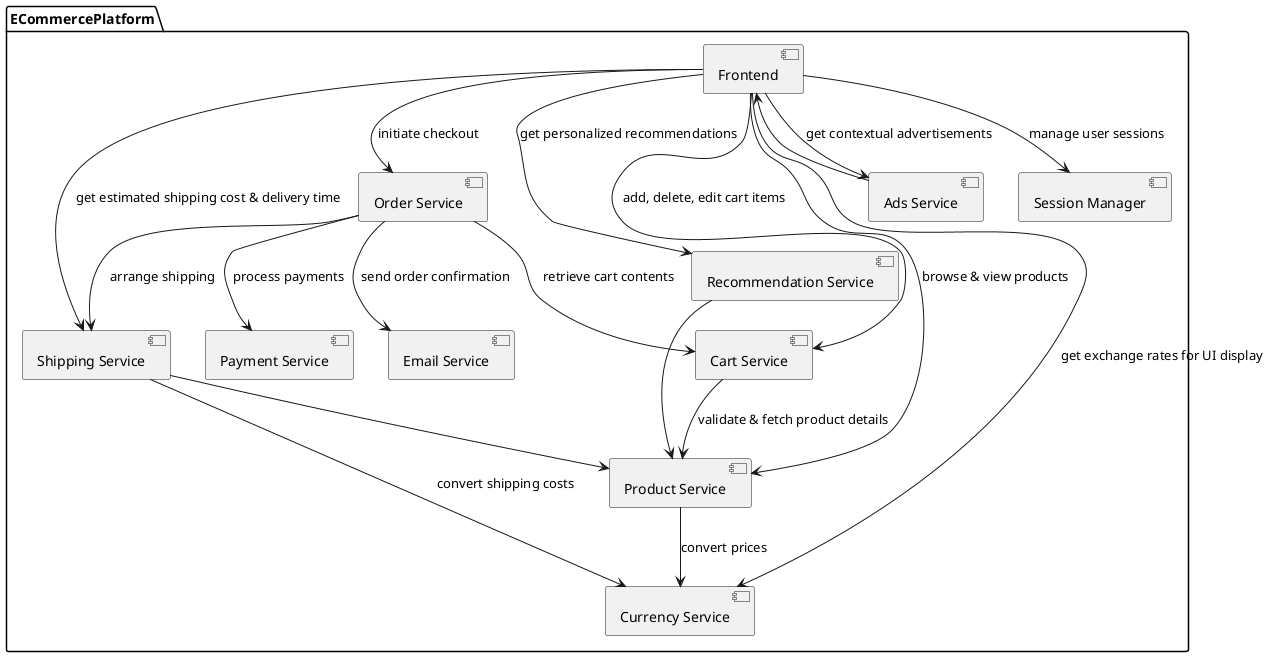 @startuml
package ECommercePlatform {
[Frontend] as Frontend
[Product Service] as ProductSvc
[Cart Service] as CartSvc
[Order Service] as OrderSvc
[Payment Service] as PaymentSvc
[Shipping Service] as ShippingSvc
[Currency Service] as CurrencySvc
[Recommendation Service] as RecommendationSvc
[Ads Service] as AdsSvc
[Email Service] as EmailSvc
[Session Manager] as SessionManager

' Frontend interactions
Frontend --> ProductSvc : browse & view products
Frontend --> CartSvc : add, delete, edit cart items
Frontend --> OrderSvc : initiate checkout
Frontend --> CurrencySvc : get exchange rates for UI display
Frontend --> RecommendationSvc : get personalized recommendations
Frontend --> AdsSvc : get contextual advertisements
Frontend --> SessionManager : manage user sessions
Frontend --> ShippingSvc : get estimated shipping cost & delivery time

' Backend internal calls
CartSvc --> ProductSvc : validate & fetch product details
OrderSvc --> CartSvc : retrieve cart contents
OrderSvc --> PaymentSvc : process payments
OrderSvc --> ShippingSvc : arrange shipping
OrderSvc --> EmailSvc : send order confirmation

' Currency service used by product & shipping for price conversion
ProductSvc --> CurrencySvc : convert prices
ShippingSvc --> CurrencySvc : convert shipping costs

' Recommendation service depends on product data
RecommendationSvc --> ProductSvc

' Ads service delivers ads to frontend
AdsSvc --> Frontend

' Shipping service uses product info for logistics
ShippingSvc --> ProductSvc
}
@enduml
